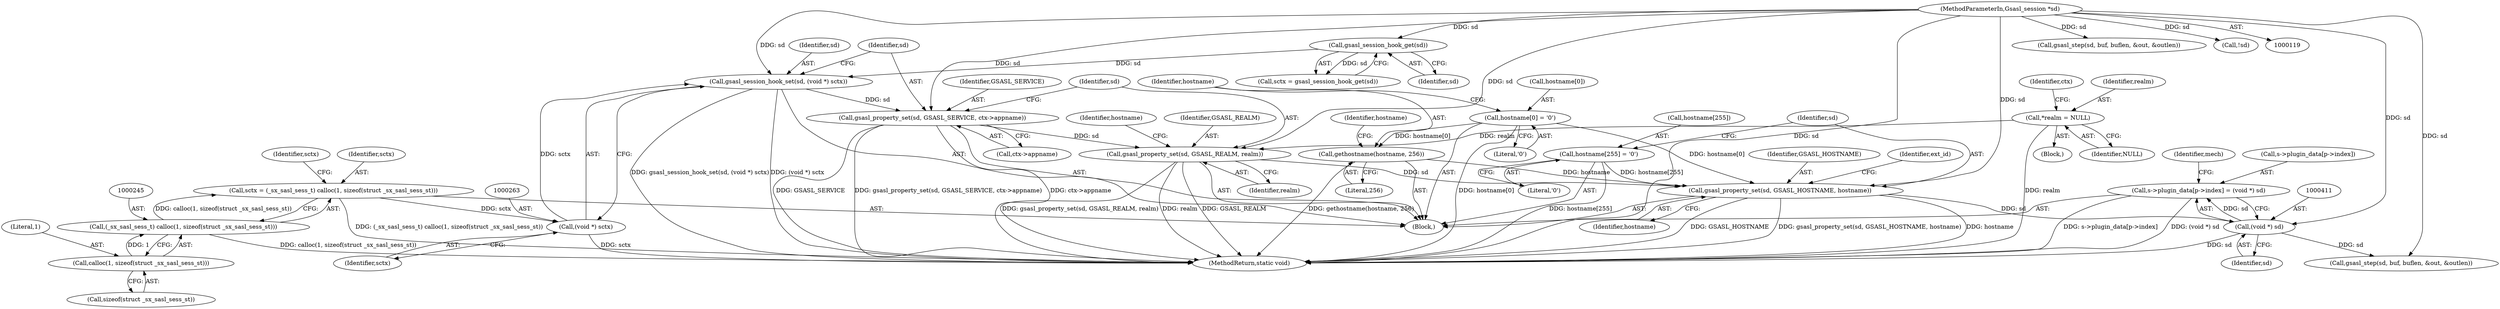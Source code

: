 digraph "0_jabberd2_8416ae54ecefa670534f27a31db71d048b9c7f16_0@array" {
"1000402" [label="(Call,s->plugin_data[p->index] = (void *) sd)"];
"1000410" [label="(Call,(void *) sd)"];
"1000288" [label="(Call,gsasl_property_set(sd, GSASL_HOSTNAME, hostname))"];
"1000271" [label="(Call,gsasl_property_set(sd, GSASL_REALM, realm))"];
"1000265" [label="(Call,gsasl_property_set(sd, GSASL_SERVICE, ctx->appname))"];
"1000260" [label="(Call,gsasl_session_hook_set(sd, (void *) sctx))"];
"1000234" [label="(Call,gsasl_session_hook_get(sd))"];
"1000122" [label="(MethodParameterIn,Gsasl_session *sd)"];
"1000262" [label="(Call,(void *) sctx)"];
"1000242" [label="(Call,sctx = (_sx_sasl_sess_t) calloc(1, sizeof(struct _sx_sasl_sess_st)))"];
"1000244" [label="(Call,(_sx_sasl_sess_t) calloc(1, sizeof(struct _sx_sasl_sess_st)))"];
"1000246" [label="(Call,calloc(1, sizeof(struct _sx_sasl_sess_st)))"];
"1000148" [label="(Call,*realm = NULL)"];
"1000283" [label="(Call,hostname[255] = '\0')"];
"1000275" [label="(Call,hostname[0] = '\0')"];
"1000280" [label="(Call,gethostname(hostname, 256))"];
"1000283" [label="(Call,hostname[255] = '\0')"];
"1000288" [label="(Call,gsasl_property_set(sd, GSASL_HOSTNAME, hostname))"];
"1000267" [label="(Identifier,GSASL_SERVICE)"];
"1000289" [label="(Identifier,sd)"];
"1000275" [label="(Call,hostname[0] = '\0')"];
"1000280" [label="(Call,gethostname(hostname, 256))"];
"1000265" [label="(Call,gsasl_property_set(sd, GSASL_SERVICE, ctx->appname))"];
"1000279" [label="(Literal,'\0')"];
"1000285" [label="(Identifier,hostname)"];
"1000291" [label="(Identifier,hostname)"];
"1000150" [label="(Identifier,NULL)"];
"1000277" [label="(Identifier,hostname)"];
"1000252" [label="(Identifier,sctx)"];
"1000416" [label="(Identifier,mech)"];
"1000264" [label="(Identifier,sctx)"];
"1000247" [label="(Literal,1)"];
"1000261" [label="(Identifier,sd)"];
"1000508" [label="(Call,gsasl_step(sd, buf, buflen, &out, &outlen))"];
"1000266" [label="(Identifier,sd)"];
"1000272" [label="(Identifier,sd)"];
"1000234" [label="(Call,gsasl_session_hook_get(sd))"];
"1000126" [label="(Block,)"];
"1000410" [label="(Call,(void *) sd)"];
"1000281" [label="(Identifier,hostname)"];
"1000402" [label="(Call,s->plugin_data[p->index] = (void *) sd)"];
"1000248" [label="(Call,sizeof(struct _sx_sasl_sess_st))"];
"1000792" [label="(MethodReturn,static void)"];
"1000577" [label="(Call,gsasl_step(sd, buf, buflen, &out, &outlen))"];
"1000244" [label="(Call,(_sx_sasl_sess_t) calloc(1, sizeof(struct _sx_sasl_sess_st)))"];
"1000548" [label="(Call,!sd)"];
"1000290" [label="(Identifier,GSASL_HOSTNAME)"];
"1000273" [label="(Identifier,GSASL_REALM)"];
"1000235" [label="(Identifier,sd)"];
"1000260" [label="(Call,gsasl_session_hook_set(sd, (void *) sctx))"];
"1000242" [label="(Call,sctx = (_sx_sasl_sess_t) calloc(1, sizeof(struct _sx_sasl_sess_st)))"];
"1000284" [label="(Call,hostname[255])"];
"1000282" [label="(Literal,256)"];
"1000158" [label="(Identifier,ctx)"];
"1000148" [label="(Call,*realm = NULL)"];
"1000271" [label="(Call,gsasl_property_set(sd, GSASL_REALM, realm))"];
"1000149" [label="(Identifier,realm)"];
"1000293" [label="(Identifier,ext_id)"];
"1000243" [label="(Identifier,sctx)"];
"1000412" [label="(Identifier,sd)"];
"1000268" [label="(Call,ctx->appname)"];
"1000232" [label="(Call,sctx = gsasl_session_hook_get(sd))"];
"1000287" [label="(Literal,'\0')"];
"1000122" [label="(MethodParameterIn,Gsasl_session *sd)"];
"1000246" [label="(Call,calloc(1, sizeof(struct _sx_sasl_sess_st)))"];
"1000167" [label="(Block,)"];
"1000276" [label="(Call,hostname[0])"];
"1000403" [label="(Call,s->plugin_data[p->index])"];
"1000274" [label="(Identifier,realm)"];
"1000262" [label="(Call,(void *) sctx)"];
"1000402" -> "1000167"  [label="AST: "];
"1000402" -> "1000410"  [label="CFG: "];
"1000403" -> "1000402"  [label="AST: "];
"1000410" -> "1000402"  [label="AST: "];
"1000416" -> "1000402"  [label="CFG: "];
"1000402" -> "1000792"  [label="DDG: s->plugin_data[p->index]"];
"1000402" -> "1000792"  [label="DDG: (void *) sd"];
"1000410" -> "1000402"  [label="DDG: sd"];
"1000410" -> "1000412"  [label="CFG: "];
"1000411" -> "1000410"  [label="AST: "];
"1000412" -> "1000410"  [label="AST: "];
"1000410" -> "1000792"  [label="DDG: sd"];
"1000288" -> "1000410"  [label="DDG: sd"];
"1000122" -> "1000410"  [label="DDG: sd"];
"1000410" -> "1000508"  [label="DDG: sd"];
"1000288" -> "1000167"  [label="AST: "];
"1000288" -> "1000291"  [label="CFG: "];
"1000289" -> "1000288"  [label="AST: "];
"1000290" -> "1000288"  [label="AST: "];
"1000291" -> "1000288"  [label="AST: "];
"1000293" -> "1000288"  [label="CFG: "];
"1000288" -> "1000792"  [label="DDG: hostname"];
"1000288" -> "1000792"  [label="DDG: GSASL_HOSTNAME"];
"1000288" -> "1000792"  [label="DDG: gsasl_property_set(sd, GSASL_HOSTNAME, hostname)"];
"1000271" -> "1000288"  [label="DDG: sd"];
"1000122" -> "1000288"  [label="DDG: sd"];
"1000283" -> "1000288"  [label="DDG: hostname[255]"];
"1000275" -> "1000288"  [label="DDG: hostname[0]"];
"1000280" -> "1000288"  [label="DDG: hostname"];
"1000271" -> "1000167"  [label="AST: "];
"1000271" -> "1000274"  [label="CFG: "];
"1000272" -> "1000271"  [label="AST: "];
"1000273" -> "1000271"  [label="AST: "];
"1000274" -> "1000271"  [label="AST: "];
"1000277" -> "1000271"  [label="CFG: "];
"1000271" -> "1000792"  [label="DDG: realm"];
"1000271" -> "1000792"  [label="DDG: GSASL_REALM"];
"1000271" -> "1000792"  [label="DDG: gsasl_property_set(sd, GSASL_REALM, realm)"];
"1000265" -> "1000271"  [label="DDG: sd"];
"1000122" -> "1000271"  [label="DDG: sd"];
"1000148" -> "1000271"  [label="DDG: realm"];
"1000265" -> "1000167"  [label="AST: "];
"1000265" -> "1000268"  [label="CFG: "];
"1000266" -> "1000265"  [label="AST: "];
"1000267" -> "1000265"  [label="AST: "];
"1000268" -> "1000265"  [label="AST: "];
"1000272" -> "1000265"  [label="CFG: "];
"1000265" -> "1000792"  [label="DDG: gsasl_property_set(sd, GSASL_SERVICE, ctx->appname)"];
"1000265" -> "1000792"  [label="DDG: ctx->appname"];
"1000265" -> "1000792"  [label="DDG: GSASL_SERVICE"];
"1000260" -> "1000265"  [label="DDG: sd"];
"1000122" -> "1000265"  [label="DDG: sd"];
"1000260" -> "1000167"  [label="AST: "];
"1000260" -> "1000262"  [label="CFG: "];
"1000261" -> "1000260"  [label="AST: "];
"1000262" -> "1000260"  [label="AST: "];
"1000266" -> "1000260"  [label="CFG: "];
"1000260" -> "1000792"  [label="DDG: gsasl_session_hook_set(sd, (void *) sctx)"];
"1000260" -> "1000792"  [label="DDG: (void *) sctx"];
"1000234" -> "1000260"  [label="DDG: sd"];
"1000122" -> "1000260"  [label="DDG: sd"];
"1000262" -> "1000260"  [label="DDG: sctx"];
"1000234" -> "1000232"  [label="AST: "];
"1000234" -> "1000235"  [label="CFG: "];
"1000235" -> "1000234"  [label="AST: "];
"1000232" -> "1000234"  [label="CFG: "];
"1000234" -> "1000232"  [label="DDG: sd"];
"1000122" -> "1000234"  [label="DDG: sd"];
"1000122" -> "1000119"  [label="AST: "];
"1000122" -> "1000792"  [label="DDG: sd"];
"1000122" -> "1000508"  [label="DDG: sd"];
"1000122" -> "1000548"  [label="DDG: sd"];
"1000122" -> "1000577"  [label="DDG: sd"];
"1000262" -> "1000264"  [label="CFG: "];
"1000263" -> "1000262"  [label="AST: "];
"1000264" -> "1000262"  [label="AST: "];
"1000262" -> "1000792"  [label="DDG: sctx"];
"1000242" -> "1000262"  [label="DDG: sctx"];
"1000242" -> "1000167"  [label="AST: "];
"1000242" -> "1000244"  [label="CFG: "];
"1000243" -> "1000242"  [label="AST: "];
"1000244" -> "1000242"  [label="AST: "];
"1000252" -> "1000242"  [label="CFG: "];
"1000242" -> "1000792"  [label="DDG: (_sx_sasl_sess_t) calloc(1, sizeof(struct _sx_sasl_sess_st))"];
"1000244" -> "1000242"  [label="DDG: calloc(1, sizeof(struct _sx_sasl_sess_st))"];
"1000244" -> "1000246"  [label="CFG: "];
"1000245" -> "1000244"  [label="AST: "];
"1000246" -> "1000244"  [label="AST: "];
"1000244" -> "1000792"  [label="DDG: calloc(1, sizeof(struct _sx_sasl_sess_st))"];
"1000246" -> "1000244"  [label="DDG: 1"];
"1000246" -> "1000248"  [label="CFG: "];
"1000247" -> "1000246"  [label="AST: "];
"1000248" -> "1000246"  [label="AST: "];
"1000148" -> "1000126"  [label="AST: "];
"1000148" -> "1000150"  [label="CFG: "];
"1000149" -> "1000148"  [label="AST: "];
"1000150" -> "1000148"  [label="AST: "];
"1000158" -> "1000148"  [label="CFG: "];
"1000148" -> "1000792"  [label="DDG: realm"];
"1000283" -> "1000167"  [label="AST: "];
"1000283" -> "1000287"  [label="CFG: "];
"1000284" -> "1000283"  [label="AST: "];
"1000287" -> "1000283"  [label="AST: "];
"1000289" -> "1000283"  [label="CFG: "];
"1000283" -> "1000792"  [label="DDG: hostname[255]"];
"1000275" -> "1000167"  [label="AST: "];
"1000275" -> "1000279"  [label="CFG: "];
"1000276" -> "1000275"  [label="AST: "];
"1000279" -> "1000275"  [label="AST: "];
"1000281" -> "1000275"  [label="CFG: "];
"1000275" -> "1000792"  [label="DDG: hostname[0]"];
"1000275" -> "1000280"  [label="DDG: hostname[0]"];
"1000280" -> "1000167"  [label="AST: "];
"1000280" -> "1000282"  [label="CFG: "];
"1000281" -> "1000280"  [label="AST: "];
"1000282" -> "1000280"  [label="AST: "];
"1000285" -> "1000280"  [label="CFG: "];
"1000280" -> "1000792"  [label="DDG: gethostname(hostname, 256)"];
}
